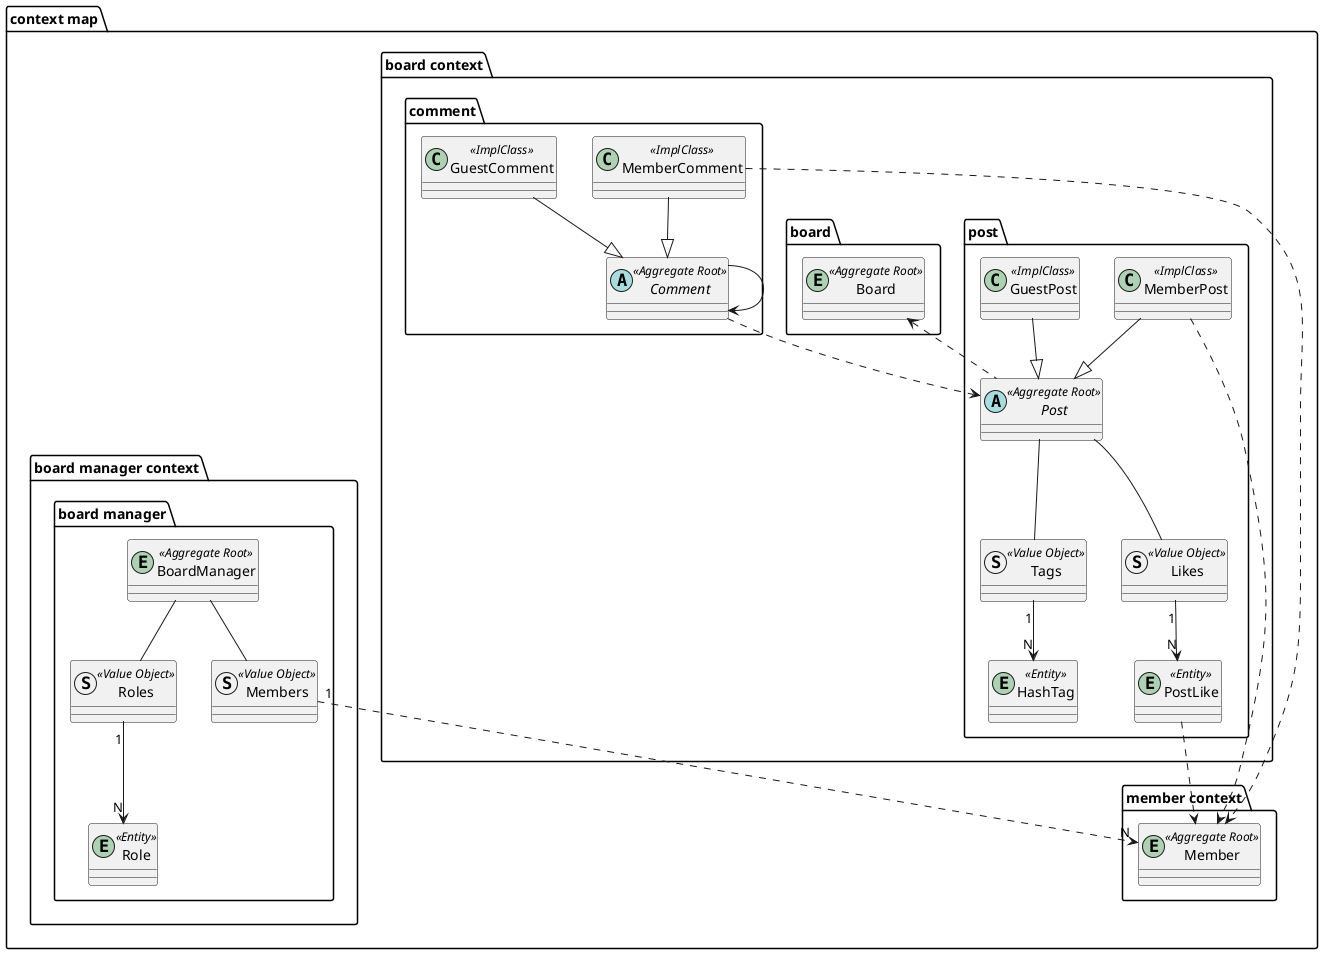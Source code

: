 @startuml

package "context map" {
    package "board context"{
        package "board"{
            entity Board <<Aggregate Root>>{
            }
        }

        package "post"{
            abstract Post <<Aggregate Root>>{
            }
            class GuestPost <<ImplClass>>{
            }
            class MemberPost <<ImplClass>>{
            }
            '해시태그
            entity HashTag <<Entity>>{
            }
            struct Tags <<Value Object>>{
            }
            Post -- Tags
            Tags "1" --> "N" HashTag
            '좋아요
            entity PostLike <<Entity>>{
            }
            struct Likes <<Value Object>>{
            }
            Post -- Likes
            Likes "1" --> "N" PostLike
        }

        package "comment"{
            abstract Comment <<Aggregate Root>>{
            }
            class GuestComment <<ImplClass>>{
            }
            class MemberComment <<ImplClass>>{
            }
        }

        GuestPost --|> Post
        MemberPost --|> Post
        GuestComment --|> Comment
        MemberComment --|> Comment

    }

    package "member context"{
        entity Member <<Aggregate Root>>{
        }
    }

    package "board manager context"{
        package "board manager"{
            entity BoardManager <<Aggregate Root>>{
            }
            entity Role <<Entity>>{
            }
            struct Roles <<Value Object>>{
            }
            struct Members <<Value Object>>{
            }
        }

        BoardManager -- Roles
        BoardManager -- Members
        Members "1" ..> "N" Member
        Roles "1" --> "N" Role
    }

    Board <.. Post
    MemberPost ..> Member
    PostLike ..> Member
    MemberComment ..> Member
    Comment ..> Post
    Comment --> Comment

}
@enduml

